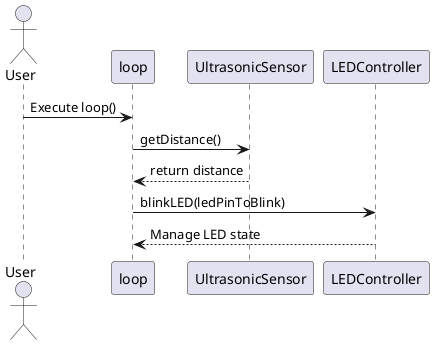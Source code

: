 @startuml
actor User
participant loop
participant UltrasonicSensor
participant LEDController

User -> loop: Execute loop()
loop -> UltrasonicSensor: getDistance()
UltrasonicSensor --> loop: return distance
loop -> LEDController: blinkLED(ledPinToBlink)
LEDController --> loop: Manage LED state

@enduml
